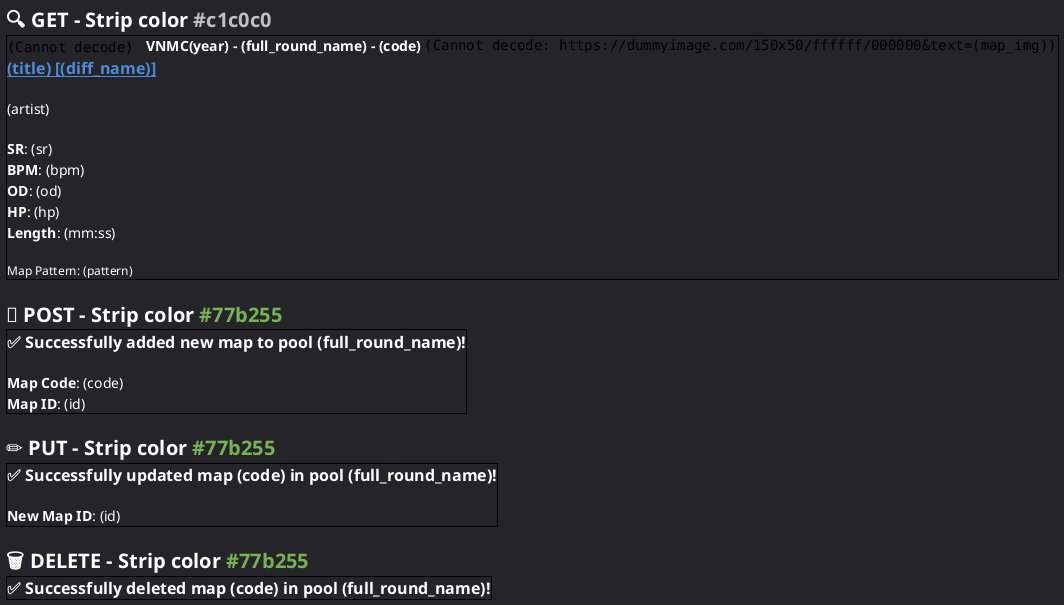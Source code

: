 @startsalt map
	<style>
		saltDiagram {
			BackgroundColor #242429
		}
	</style>
	{
		= <color:#ffffff>🔍 GET - Strip color <color:#c1c0c0><size:16>#c1c0c0
		{+
			<img:../logo.png>    <b><color:#ffffff><size:14>VNMC(year) - (full_round_name) - (code) {<img:https://dummyimage.com/150x50/ffffff/000000&text=(map_img)>}
			<b><color:#4c8cda><size:16>__(title) [(diff_name)]__
			.
			<color:#ffffff><size:14>(artist)
			.
			<color:#ffffff><size:14>**SR**: (sr)
			<color:#ffffff><size:14>**BPM**: (bpm)
			<color:#ffffff><size:14>**OD**: (od)
			<color:#ffffff><size:14>**HP**: (hp)
			<color:#ffffff><size:14>**Length**: (mm:ss) /' use drain time '/
			.
			<color:#ffffff><size:12>Map Pattern: (pattern)
		}
		.
		= <color:#ffffff>📄 POST - Strip color <color:#77b255><size:16>#77b255
		{+
			<b><color:#ffffff><size:16>✅ Successfully added new map to pool (full_round_name)!
			.
			<color:#ffffff><size:14>**Map Code**: (code)
			<color:#ffffff><size:14>**Map ID**: (id)
		}
		.
		= <color:#ffffff>✏️ PUT - Strip color <color:#77b255><size:16>#77b255
		{+
			<b><color:#ffffff><size:16>✅ Successfully updated map (code) in pool (full_round_name)!
			.
			<color:#ffffff><size:14>**New Map ID**: (id)
		}
		.
		= <color:#ffffff>🗑️ DELETE - Strip color <color:#77b255><size:16>#77b255
		{+
			<b><color:#ffffff><size:16>✅ Successfully deleted map (code) in pool (full_round_name)!</b>
		}
	}
@endsalt